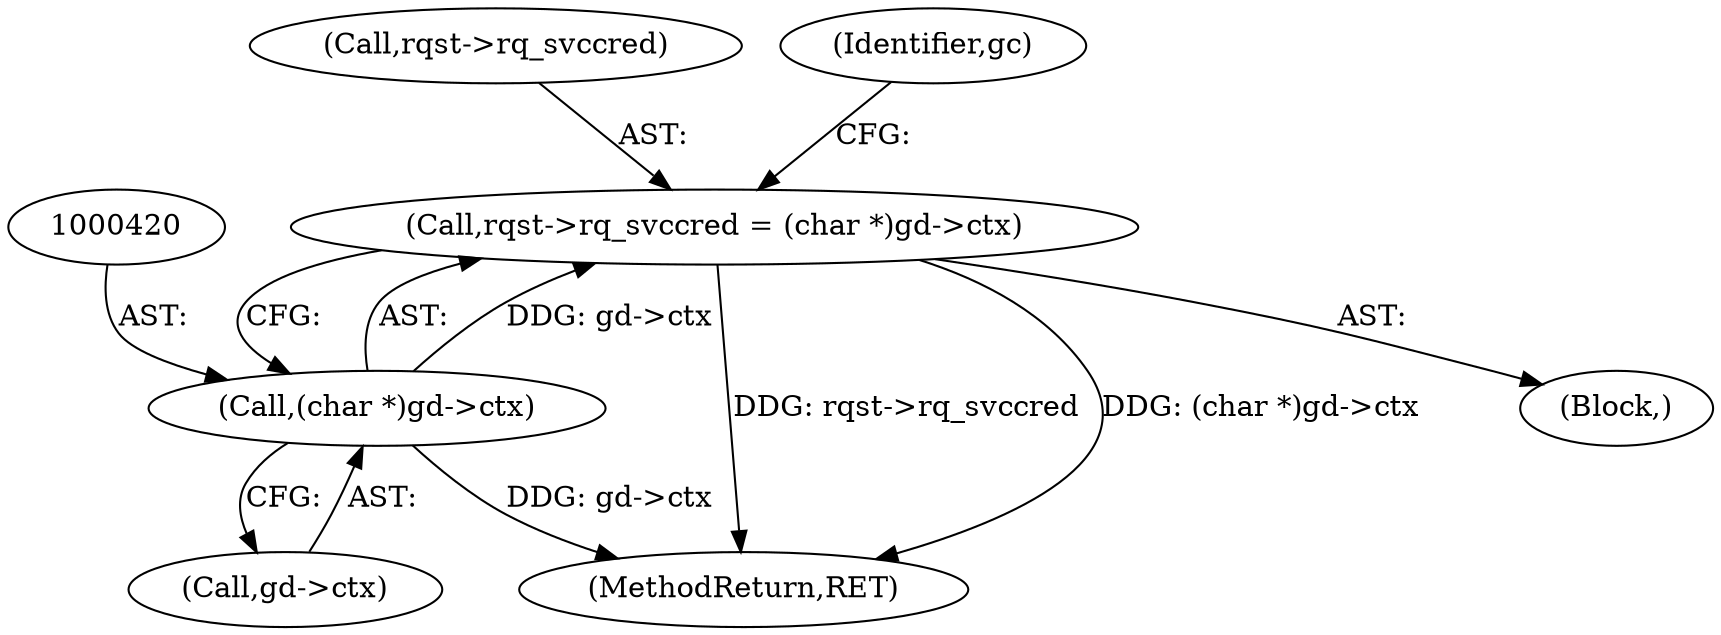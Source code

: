 digraph "0_krb5_5bb8a6b9c9eb8dd22bc9526751610aaa255ead9c@pointer" {
"1000415" [label="(Call,rqst->rq_svccred = (char *)gd->ctx)"];
"1000419" [label="(Call,(char *)gd->ctx)"];
"1000419" [label="(Call,(char *)gd->ctx)"];
"1000421" [label="(Call,gd->ctx)"];
"1000616" [label="(MethodReturn,RET)"];
"1000416" [label="(Call,rqst->rq_svccred)"];
"1000426" [label="(Identifier,gc)"];
"1000405" [label="(Block,)"];
"1000415" [label="(Call,rqst->rq_svccred = (char *)gd->ctx)"];
"1000415" -> "1000405"  [label="AST: "];
"1000415" -> "1000419"  [label="CFG: "];
"1000416" -> "1000415"  [label="AST: "];
"1000419" -> "1000415"  [label="AST: "];
"1000426" -> "1000415"  [label="CFG: "];
"1000415" -> "1000616"  [label="DDG: rqst->rq_svccred"];
"1000415" -> "1000616"  [label="DDG: (char *)gd->ctx"];
"1000419" -> "1000415"  [label="DDG: gd->ctx"];
"1000419" -> "1000421"  [label="CFG: "];
"1000420" -> "1000419"  [label="AST: "];
"1000421" -> "1000419"  [label="AST: "];
"1000419" -> "1000616"  [label="DDG: gd->ctx"];
}
